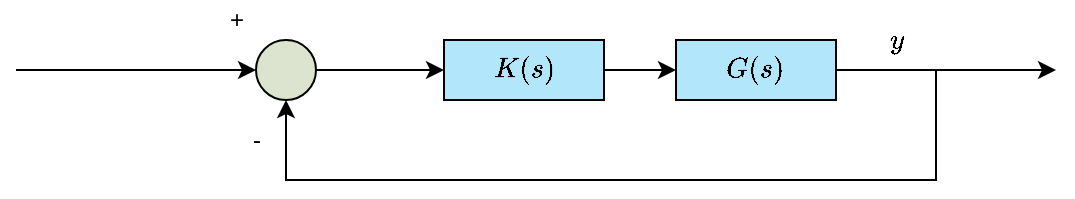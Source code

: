 <mxfile version="15.4.0" type="device"><diagram id="DuzxNrjgnQlScmqyQxGY" name="Page-1"><mxGraphModel dx="1024" dy="592" grid="1" gridSize="10" guides="1" tooltips="1" connect="1" arrows="1" fold="1" page="1" pageScale="1" pageWidth="827" pageHeight="1169" math="1" shadow="0"><root><mxCell id="0"/><mxCell id="1" parent="0"/><mxCell id="CI-UeXp2iZVfRWjxCQu4-26" style="edgeStyle=orthogonalEdgeStyle;rounded=0;orthogonalLoop=1;jettySize=auto;html=1;exitX=1;exitY=0.5;exitDx=0;exitDy=0;fontColor=#DCE4CF;startArrow=none;startFill=0;endArrow=classic;endFill=1;" parent="1" source="CI-UeXp2iZVfRWjxCQu4-1" edge="1"><mxGeometry relative="1" as="geometry"><mxPoint x="640" y="255" as="targetPoint"/></mxGeometry></mxCell><mxCell id="CI-UeXp2iZVfRWjxCQu4-1" value="$$G(s)$$" style="rounded=0;whiteSpace=wrap;html=1;fillColor=#B2E6FA;" parent="1" vertex="1"><mxGeometry x="450" y="240" width="80" height="30" as="geometry"/></mxCell><mxCell id="UgOsDaxJKVYJ2eVMDdqr-1" style="edgeStyle=orthogonalEdgeStyle;rounded=0;orthogonalLoop=1;jettySize=auto;html=1;exitX=1;exitY=0.5;exitDx=0;exitDy=0;entryX=0;entryY=0.5;entryDx=0;entryDy=0;fontColor=#DCE4CF;startArrow=none;startFill=0;endArrow=classic;endFill=1;" parent="1" source="CI-UeXp2iZVfRWjxCQu4-2" target="CI-UeXp2iZVfRWjxCQu4-1" edge="1"><mxGeometry relative="1" as="geometry"/></mxCell><mxCell id="CI-UeXp2iZVfRWjxCQu4-2" value="$$K(s)$$" style="rounded=0;whiteSpace=wrap;html=1;fillColor=#B2E6FA;" parent="1" vertex="1"><mxGeometry x="334" y="240" width="80" height="30" as="geometry"/></mxCell><mxCell id="CI-UeXp2iZVfRWjxCQu4-27" style="edgeStyle=orthogonalEdgeStyle;rounded=0;orthogonalLoop=1;jettySize=auto;html=1;exitX=0.5;exitY=1;exitDx=0;exitDy=0;fontColor=#DCE4CF;startArrow=classic;startFill=1;endArrow=none;endFill=0;" parent="1" source="CI-UeXp2iZVfRWjxCQu4-25" edge="1"><mxGeometry relative="1" as="geometry"><mxPoint x="582" y="255" as="targetPoint"/><Array as="points"><mxPoint x="255" y="310"/><mxPoint x="580" y="310"/><mxPoint x="580" y="255"/></Array></mxGeometry></mxCell><mxCell id="UgOsDaxJKVYJ2eVMDdqr-2" style="edgeStyle=orthogonalEdgeStyle;rounded=0;orthogonalLoop=1;jettySize=auto;html=1;exitX=1;exitY=0.5;exitDx=0;exitDy=0;entryX=0;entryY=0.5;entryDx=0;entryDy=0;fontColor=#DCE4CF;startArrow=none;startFill=0;endArrow=classic;endFill=1;" parent="1" source="CI-UeXp2iZVfRWjxCQu4-25" target="CI-UeXp2iZVfRWjxCQu4-2" edge="1"><mxGeometry relative="1" as="geometry"/></mxCell><mxCell id="UgOsDaxJKVYJ2eVMDdqr-3" style="edgeStyle=orthogonalEdgeStyle;rounded=0;orthogonalLoop=1;jettySize=auto;html=1;exitX=0;exitY=0.5;exitDx=0;exitDy=0;fontColor=#DCE4CF;startArrow=classic;startFill=1;endArrow=none;endFill=0;" parent="1" source="CI-UeXp2iZVfRWjxCQu4-25" edge="1"><mxGeometry relative="1" as="geometry"><mxPoint x="120" y="255" as="targetPoint"/></mxGeometry></mxCell><mxCell id="CI-UeXp2iZVfRWjxCQu4-25" value="" style="ellipse;whiteSpace=wrap;html=1;aspect=fixed;fillColor=#DCE4CF;strokeColor=#000000;" parent="1" vertex="1"><mxGeometry x="240" y="240" width="30" height="30" as="geometry"/></mxCell><mxCell id="iu-brTcUcZBmyg0HTWj7-1" value="$$y$$" style="text;html=1;align=center;verticalAlign=middle;resizable=0;points=[];autosize=1;strokeColor=none;fillColor=none;" parent="1" vertex="1"><mxGeometry x="535" y="230" width="50" height="20" as="geometry"/></mxCell><mxCell id="iu-brTcUcZBmyg0HTWj7-2" value="-" style="text;html=1;align=center;verticalAlign=middle;resizable=0;points=[];autosize=1;strokeColor=none;fillColor=none;" parent="1" vertex="1"><mxGeometry x="230" y="280" width="20" height="20" as="geometry"/></mxCell><mxCell id="iu-brTcUcZBmyg0HTWj7-3" value="+" style="text;html=1;align=center;verticalAlign=middle;resizable=0;points=[];autosize=1;strokeColor=none;fillColor=none;" parent="1" vertex="1"><mxGeometry x="220" y="220" width="20" height="20" as="geometry"/></mxCell></root></mxGraphModel></diagram></mxfile>